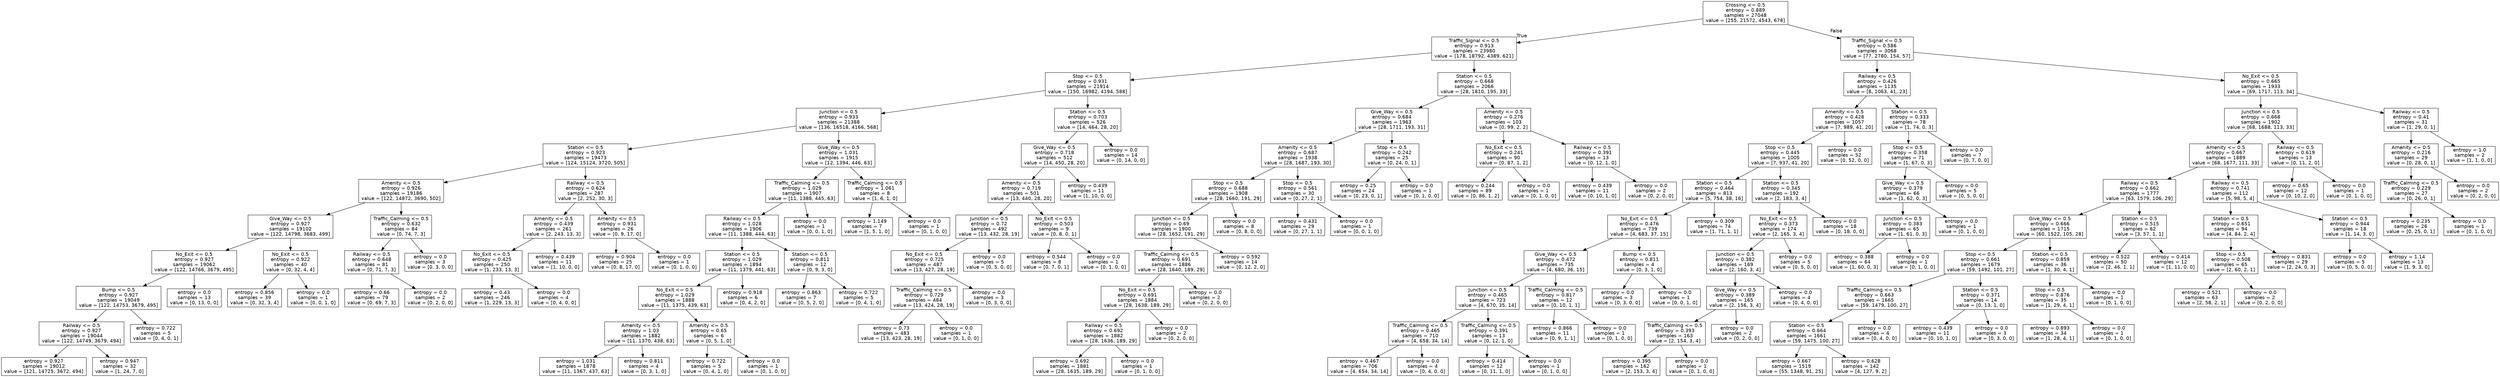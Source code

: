 digraph Tree {
node [shape=box, fontname="helvetica"] ;
edge [fontname="helvetica"] ;
0 [label="Crossing <= 0.5\nentropy = 0.889\nsamples = 27048\nvalue = [255, 21572, 4543, 678]"] ;
1 [label="Traffic_Signal <= 0.5\nentropy = 0.913\nsamples = 23980\nvalue = [178, 18792, 4389, 621]"] ;
0 -> 1 [labeldistance=2.5, labelangle=45, headlabel="True"] ;
2 [label="Stop <= 0.5\nentropy = 0.931\nsamples = 21914\nvalue = [150, 16982, 4194, 588]"] ;
1 -> 2 ;
3 [label="Junction <= 0.5\nentropy = 0.933\nsamples = 21388\nvalue = [136, 16518, 4166, 568]"] ;
2 -> 3 ;
4 [label="Station <= 0.5\nentropy = 0.923\nsamples = 19473\nvalue = [124, 15124, 3720, 505]"] ;
3 -> 4 ;
5 [label="Amenity <= 0.5\nentropy = 0.926\nsamples = 19186\nvalue = [122, 14872, 3690, 502]"] ;
4 -> 5 ;
6 [label="Give_Way <= 0.5\nentropy = 0.927\nsamples = 19102\nvalue = [122, 14798, 3683, 499]"] ;
5 -> 6 ;
7 [label="No_Exit <= 0.5\nentropy = 0.927\nsamples = 19062\nvalue = [122, 14766, 3679, 495]"] ;
6 -> 7 ;
8 [label="Bump <= 0.5\nentropy = 0.927\nsamples = 19049\nvalue = [122, 14753, 3679, 495]"] ;
7 -> 8 ;
9 [label="Railway <= 0.5\nentropy = 0.927\nsamples = 19044\nvalue = [122, 14749, 3679, 494]"] ;
8 -> 9 ;
10 [label="entropy = 0.927\nsamples = 19012\nvalue = [121, 14725, 3672, 494]"] ;
9 -> 10 ;
11 [label="entropy = 0.947\nsamples = 32\nvalue = [1, 24, 7, 0]"] ;
9 -> 11 ;
12 [label="entropy = 0.722\nsamples = 5\nvalue = [0, 4, 0, 1]"] ;
8 -> 12 ;
13 [label="entropy = 0.0\nsamples = 13\nvalue = [0, 13, 0, 0]"] ;
7 -> 13 ;
14 [label="No_Exit <= 0.5\nentropy = 0.922\nsamples = 40\nvalue = [0, 32, 4, 4]"] ;
6 -> 14 ;
15 [label="entropy = 0.856\nsamples = 39\nvalue = [0, 32, 3, 4]"] ;
14 -> 15 ;
16 [label="entropy = 0.0\nsamples = 1\nvalue = [0, 0, 1, 0]"] ;
14 -> 16 ;
17 [label="Traffic_Calming <= 0.5\nentropy = 0.632\nsamples = 84\nvalue = [0, 74, 7, 3]"] ;
5 -> 17 ;
18 [label="Railway <= 0.5\nentropy = 0.648\nsamples = 81\nvalue = [0, 71, 7, 3]"] ;
17 -> 18 ;
19 [label="entropy = 0.66\nsamples = 79\nvalue = [0, 69, 7, 3]"] ;
18 -> 19 ;
20 [label="entropy = 0.0\nsamples = 2\nvalue = [0, 2, 0, 0]"] ;
18 -> 20 ;
21 [label="entropy = 0.0\nsamples = 3\nvalue = [0, 3, 0, 0]"] ;
17 -> 21 ;
22 [label="Railway <= 0.5\nentropy = 0.624\nsamples = 287\nvalue = [2, 252, 30, 3]"] ;
4 -> 22 ;
23 [label="Amenity <= 0.5\nentropy = 0.439\nsamples = 261\nvalue = [2, 243, 13, 3]"] ;
22 -> 23 ;
24 [label="No_Exit <= 0.5\nentropy = 0.425\nsamples = 250\nvalue = [1, 233, 13, 3]"] ;
23 -> 24 ;
25 [label="entropy = 0.43\nsamples = 246\nvalue = [1, 229, 13, 3]"] ;
24 -> 25 ;
26 [label="entropy = 0.0\nsamples = 4\nvalue = [0, 4, 0, 0]"] ;
24 -> 26 ;
27 [label="entropy = 0.439\nsamples = 11\nvalue = [1, 10, 0, 0]"] ;
23 -> 27 ;
28 [label="Amenity <= 0.5\nentropy = 0.931\nsamples = 26\nvalue = [0, 9, 17, 0]"] ;
22 -> 28 ;
29 [label="entropy = 0.904\nsamples = 25\nvalue = [0, 8, 17, 0]"] ;
28 -> 29 ;
30 [label="entropy = 0.0\nsamples = 1\nvalue = [0, 1, 0, 0]"] ;
28 -> 30 ;
31 [label="Give_Way <= 0.5\nentropy = 1.031\nsamples = 1915\nvalue = [12, 1394, 446, 63]"] ;
3 -> 31 ;
32 [label="Traffic_Calming <= 0.5\nentropy = 1.029\nsamples = 1907\nvalue = [11, 1388, 445, 63]"] ;
31 -> 32 ;
33 [label="Railway <= 0.5\nentropy = 1.028\nsamples = 1906\nvalue = [11, 1388, 444, 63]"] ;
32 -> 33 ;
34 [label="Station <= 0.5\nentropy = 1.029\nsamples = 1894\nvalue = [11, 1379, 441, 63]"] ;
33 -> 34 ;
35 [label="No_Exit <= 0.5\nentropy = 1.029\nsamples = 1888\nvalue = [11, 1375, 439, 63]"] ;
34 -> 35 ;
36 [label="Amenity <= 0.5\nentropy = 1.03\nsamples = 1882\nvalue = [11, 1370, 438, 63]"] ;
35 -> 36 ;
37 [label="entropy = 1.031\nsamples = 1878\nvalue = [11, 1367, 437, 63]"] ;
36 -> 37 ;
38 [label="entropy = 0.811\nsamples = 4\nvalue = [0, 3, 1, 0]"] ;
36 -> 38 ;
39 [label="Amenity <= 0.5\nentropy = 0.65\nsamples = 6\nvalue = [0, 5, 1, 0]"] ;
35 -> 39 ;
40 [label="entropy = 0.722\nsamples = 5\nvalue = [0, 4, 1, 0]"] ;
39 -> 40 ;
41 [label="entropy = 0.0\nsamples = 1\nvalue = [0, 1, 0, 0]"] ;
39 -> 41 ;
42 [label="entropy = 0.918\nsamples = 6\nvalue = [0, 4, 2, 0]"] ;
34 -> 42 ;
43 [label="Station <= 0.5\nentropy = 0.811\nsamples = 12\nvalue = [0, 9, 3, 0]"] ;
33 -> 43 ;
44 [label="entropy = 0.863\nsamples = 7\nvalue = [0, 5, 2, 0]"] ;
43 -> 44 ;
45 [label="entropy = 0.722\nsamples = 5\nvalue = [0, 4, 1, 0]"] ;
43 -> 45 ;
46 [label="entropy = 0.0\nsamples = 1\nvalue = [0, 0, 1, 0]"] ;
32 -> 46 ;
47 [label="Traffic_Calming <= 0.5\nentropy = 1.061\nsamples = 8\nvalue = [1, 6, 1, 0]"] ;
31 -> 47 ;
48 [label="entropy = 1.149\nsamples = 7\nvalue = [1, 5, 1, 0]"] ;
47 -> 48 ;
49 [label="entropy = 0.0\nsamples = 1\nvalue = [0, 1, 0, 0]"] ;
47 -> 49 ;
50 [label="Station <= 0.5\nentropy = 0.703\nsamples = 526\nvalue = [14, 464, 28, 20]"] ;
2 -> 50 ;
51 [label="Give_Way <= 0.5\nentropy = 0.718\nsamples = 512\nvalue = [14, 450, 28, 20]"] ;
50 -> 51 ;
52 [label="Amenity <= 0.5\nentropy = 0.719\nsamples = 501\nvalue = [13, 440, 28, 20]"] ;
51 -> 52 ;
53 [label="Junction <= 0.5\nentropy = 0.72\nsamples = 492\nvalue = [13, 432, 28, 19]"] ;
52 -> 53 ;
54 [label="No_Exit <= 0.5\nentropy = 0.725\nsamples = 487\nvalue = [13, 427, 28, 19]"] ;
53 -> 54 ;
55 [label="Traffic_Calming <= 0.5\nentropy = 0.729\nsamples = 484\nvalue = [13, 424, 28, 19]"] ;
54 -> 55 ;
56 [label="entropy = 0.73\nsamples = 483\nvalue = [13, 423, 28, 19]"] ;
55 -> 56 ;
57 [label="entropy = 0.0\nsamples = 1\nvalue = [0, 1, 0, 0]"] ;
55 -> 57 ;
58 [label="entropy = 0.0\nsamples = 3\nvalue = [0, 3, 0, 0]"] ;
54 -> 58 ;
59 [label="entropy = 0.0\nsamples = 5\nvalue = [0, 5, 0, 0]"] ;
53 -> 59 ;
60 [label="No_Exit <= 0.5\nentropy = 0.503\nsamples = 9\nvalue = [0, 8, 0, 1]"] ;
52 -> 60 ;
61 [label="entropy = 0.544\nsamples = 8\nvalue = [0, 7, 0, 1]"] ;
60 -> 61 ;
62 [label="entropy = 0.0\nsamples = 1\nvalue = [0, 1, 0, 0]"] ;
60 -> 62 ;
63 [label="entropy = 0.439\nsamples = 11\nvalue = [1, 10, 0, 0]"] ;
51 -> 63 ;
64 [label="entropy = 0.0\nsamples = 14\nvalue = [0, 14, 0, 0]"] ;
50 -> 64 ;
65 [label="Station <= 0.5\nentropy = 0.668\nsamples = 2066\nvalue = [28, 1810, 195, 33]"] ;
1 -> 65 ;
66 [label="Give_Way <= 0.5\nentropy = 0.684\nsamples = 1963\nvalue = [28, 1711, 193, 31]"] ;
65 -> 66 ;
67 [label="Amenity <= 0.5\nentropy = 0.687\nsamples = 1938\nvalue = [28, 1687, 193, 30]"] ;
66 -> 67 ;
68 [label="Stop <= 0.5\nentropy = 0.688\nsamples = 1908\nvalue = [28, 1660, 191, 29]"] ;
67 -> 68 ;
69 [label="Junction <= 0.5\nentropy = 0.69\nsamples = 1900\nvalue = [28, 1652, 191, 29]"] ;
68 -> 69 ;
70 [label="Traffic_Calming <= 0.5\nentropy = 0.691\nsamples = 1886\nvalue = [28, 1640, 189, 29]"] ;
69 -> 70 ;
71 [label="No_Exit <= 0.5\nentropy = 0.691\nsamples = 1884\nvalue = [28, 1638, 189, 29]"] ;
70 -> 71 ;
72 [label="Railway <= 0.5\nentropy = 0.692\nsamples = 1882\nvalue = [28, 1636, 189, 29]"] ;
71 -> 72 ;
73 [label="entropy = 0.692\nsamples = 1881\nvalue = [28, 1635, 189, 29]"] ;
72 -> 73 ;
74 [label="entropy = 0.0\nsamples = 1\nvalue = [0, 1, 0, 0]"] ;
72 -> 74 ;
75 [label="entropy = 0.0\nsamples = 2\nvalue = [0, 2, 0, 0]"] ;
71 -> 75 ;
76 [label="entropy = 0.0\nsamples = 2\nvalue = [0, 2, 0, 0]"] ;
70 -> 76 ;
77 [label="entropy = 0.592\nsamples = 14\nvalue = [0, 12, 2, 0]"] ;
69 -> 77 ;
78 [label="entropy = 0.0\nsamples = 8\nvalue = [0, 8, 0, 0]"] ;
68 -> 78 ;
79 [label="Stop <= 0.5\nentropy = 0.561\nsamples = 30\nvalue = [0, 27, 2, 1]"] ;
67 -> 79 ;
80 [label="entropy = 0.431\nsamples = 29\nvalue = [0, 27, 1, 1]"] ;
79 -> 80 ;
81 [label="entropy = 0.0\nsamples = 1\nvalue = [0, 0, 1, 0]"] ;
79 -> 81 ;
82 [label="Stop <= 0.5\nentropy = 0.242\nsamples = 25\nvalue = [0, 24, 0, 1]"] ;
66 -> 82 ;
83 [label="entropy = 0.25\nsamples = 24\nvalue = [0, 23, 0, 1]"] ;
82 -> 83 ;
84 [label="entropy = 0.0\nsamples = 1\nvalue = [0, 1, 0, 0]"] ;
82 -> 84 ;
85 [label="Amenity <= 0.5\nentropy = 0.276\nsamples = 103\nvalue = [0, 99, 2, 2]"] ;
65 -> 85 ;
86 [label="No_Exit <= 0.5\nentropy = 0.241\nsamples = 90\nvalue = [0, 87, 1, 2]"] ;
85 -> 86 ;
87 [label="entropy = 0.244\nsamples = 89\nvalue = [0, 86, 1, 2]"] ;
86 -> 87 ;
88 [label="entropy = 0.0\nsamples = 1\nvalue = [0, 1, 0, 0]"] ;
86 -> 88 ;
89 [label="Railway <= 0.5\nentropy = 0.391\nsamples = 13\nvalue = [0, 12, 1, 0]"] ;
85 -> 89 ;
90 [label="entropy = 0.439\nsamples = 11\nvalue = [0, 10, 1, 0]"] ;
89 -> 90 ;
91 [label="entropy = 0.0\nsamples = 2\nvalue = [0, 2, 0, 0]"] ;
89 -> 91 ;
92 [label="Traffic_Signal <= 0.5\nentropy = 0.586\nsamples = 3068\nvalue = [77, 2780, 154, 57]"] ;
0 -> 92 [labeldistance=2.5, labelangle=-45, headlabel="False"] ;
93 [label="Railway <= 0.5\nentropy = 0.426\nsamples = 1135\nvalue = [8, 1063, 41, 23]"] ;
92 -> 93 ;
94 [label="Amenity <= 0.5\nentropy = 0.428\nsamples = 1057\nvalue = [7, 989, 41, 20]"] ;
93 -> 94 ;
95 [label="Stop <= 0.5\nentropy = 0.445\nsamples = 1005\nvalue = [7, 937, 41, 20]"] ;
94 -> 95 ;
96 [label="Station <= 0.5\nentropy = 0.464\nsamples = 813\nvalue = [5, 754, 38, 16]"] ;
95 -> 96 ;
97 [label="No_Exit <= 0.5\nentropy = 0.476\nsamples = 739\nvalue = [4, 683, 37, 15]"] ;
96 -> 97 ;
98 [label="Give_Way <= 0.5\nentropy = 0.472\nsamples = 735\nvalue = [4, 680, 36, 15]"] ;
97 -> 98 ;
99 [label="Junction <= 0.5\nentropy = 0.465\nsamples = 723\nvalue = [4, 670, 35, 14]"] ;
98 -> 99 ;
100 [label="Traffic_Calming <= 0.5\nentropy = 0.465\nsamples = 710\nvalue = [4, 658, 34, 14]"] ;
99 -> 100 ;
101 [label="entropy = 0.467\nsamples = 706\nvalue = [4, 654, 34, 14]"] ;
100 -> 101 ;
102 [label="entropy = 0.0\nsamples = 4\nvalue = [0, 4, 0, 0]"] ;
100 -> 102 ;
103 [label="Traffic_Calming <= 0.5\nentropy = 0.391\nsamples = 13\nvalue = [0, 12, 1, 0]"] ;
99 -> 103 ;
104 [label="entropy = 0.414\nsamples = 12\nvalue = [0, 11, 1, 0]"] ;
103 -> 104 ;
105 [label="entropy = 0.0\nsamples = 1\nvalue = [0, 1, 0, 0]"] ;
103 -> 105 ;
106 [label="Traffic_Calming <= 0.5\nentropy = 0.817\nsamples = 12\nvalue = [0, 10, 1, 1]"] ;
98 -> 106 ;
107 [label="entropy = 0.866\nsamples = 11\nvalue = [0, 9, 1, 1]"] ;
106 -> 107 ;
108 [label="entropy = 0.0\nsamples = 1\nvalue = [0, 1, 0, 0]"] ;
106 -> 108 ;
109 [label="Bump <= 0.5\nentropy = 0.811\nsamples = 4\nvalue = [0, 3, 1, 0]"] ;
97 -> 109 ;
110 [label="entropy = 0.0\nsamples = 3\nvalue = [0, 3, 0, 0]"] ;
109 -> 110 ;
111 [label="entropy = 0.0\nsamples = 1\nvalue = [0, 0, 1, 0]"] ;
109 -> 111 ;
112 [label="entropy = 0.309\nsamples = 74\nvalue = [1, 71, 1, 1]"] ;
96 -> 112 ;
113 [label="Station <= 0.5\nentropy = 0.345\nsamples = 192\nvalue = [2, 183, 3, 4]"] ;
95 -> 113 ;
114 [label="No_Exit <= 0.5\nentropy = 0.373\nsamples = 174\nvalue = [2, 165, 3, 4]"] ;
113 -> 114 ;
115 [label="Junction <= 0.5\nentropy = 0.382\nsamples = 169\nvalue = [2, 160, 3, 4]"] ;
114 -> 115 ;
116 [label="Give_Way <= 0.5\nentropy = 0.389\nsamples = 165\nvalue = [2, 156, 3, 4]"] ;
115 -> 116 ;
117 [label="Traffic_Calming <= 0.5\nentropy = 0.393\nsamples = 163\nvalue = [2, 154, 3, 4]"] ;
116 -> 117 ;
118 [label="entropy = 0.395\nsamples = 162\nvalue = [2, 153, 3, 4]"] ;
117 -> 118 ;
119 [label="entropy = 0.0\nsamples = 1\nvalue = [0, 1, 0, 0]"] ;
117 -> 119 ;
120 [label="entropy = 0.0\nsamples = 2\nvalue = [0, 2, 0, 0]"] ;
116 -> 120 ;
121 [label="entropy = 0.0\nsamples = 4\nvalue = [0, 4, 0, 0]"] ;
115 -> 121 ;
122 [label="entropy = 0.0\nsamples = 5\nvalue = [0, 5, 0, 0]"] ;
114 -> 122 ;
123 [label="entropy = 0.0\nsamples = 18\nvalue = [0, 18, 0, 0]"] ;
113 -> 123 ;
124 [label="entropy = 0.0\nsamples = 52\nvalue = [0, 52, 0, 0]"] ;
94 -> 124 ;
125 [label="Station <= 0.5\nentropy = 0.333\nsamples = 78\nvalue = [1, 74, 0, 3]"] ;
93 -> 125 ;
126 [label="Stop <= 0.5\nentropy = 0.358\nsamples = 71\nvalue = [1, 67, 0, 3]"] ;
125 -> 126 ;
127 [label="Give_Way <= 0.5\nentropy = 0.379\nsamples = 66\nvalue = [1, 62, 0, 3]"] ;
126 -> 127 ;
128 [label="Junction <= 0.5\nentropy = 0.383\nsamples = 65\nvalue = [1, 61, 0, 3]"] ;
127 -> 128 ;
129 [label="entropy = 0.388\nsamples = 64\nvalue = [1, 60, 0, 3]"] ;
128 -> 129 ;
130 [label="entropy = 0.0\nsamples = 1\nvalue = [0, 1, 0, 0]"] ;
128 -> 130 ;
131 [label="entropy = 0.0\nsamples = 1\nvalue = [0, 1, 0, 0]"] ;
127 -> 131 ;
132 [label="entropy = 0.0\nsamples = 5\nvalue = [0, 5, 0, 0]"] ;
126 -> 132 ;
133 [label="entropy = 0.0\nsamples = 7\nvalue = [0, 7, 0, 0]"] ;
125 -> 133 ;
134 [label="No_Exit <= 0.5\nentropy = 0.665\nsamples = 1933\nvalue = [69, 1717, 113, 34]"] ;
92 -> 134 ;
135 [label="Junction <= 0.5\nentropy = 0.668\nsamples = 1902\nvalue = [68, 1688, 113, 33]"] ;
134 -> 135 ;
136 [label="Amenity <= 0.5\nentropy = 0.667\nsamples = 1889\nvalue = [68, 1677, 111, 33]"] ;
135 -> 136 ;
137 [label="Railway <= 0.5\nentropy = 0.662\nsamples = 1777\nvalue = [63, 1579, 106, 29]"] ;
136 -> 137 ;
138 [label="Give_Way <= 0.5\nentropy = 0.666\nsamples = 1715\nvalue = [60, 1522, 105, 28]"] ;
137 -> 138 ;
139 [label="Stop <= 0.5\nentropy = 0.661\nsamples = 1679\nvalue = [59, 1492, 101, 27]"] ;
138 -> 139 ;
140 [label="Traffic_Calming <= 0.5\nentropy = 0.663\nsamples = 1665\nvalue = [59, 1479, 100, 27]"] ;
139 -> 140 ;
141 [label="Station <= 0.5\nentropy = 0.664\nsamples = 1661\nvalue = [59, 1475, 100, 27]"] ;
140 -> 141 ;
142 [label="entropy = 0.667\nsamples = 1519\nvalue = [55, 1348, 91, 25]"] ;
141 -> 142 ;
143 [label="entropy = 0.628\nsamples = 142\nvalue = [4, 127, 9, 2]"] ;
141 -> 143 ;
144 [label="entropy = 0.0\nsamples = 4\nvalue = [0, 4, 0, 0]"] ;
140 -> 144 ;
145 [label="Station <= 0.5\nentropy = 0.371\nsamples = 14\nvalue = [0, 13, 1, 0]"] ;
139 -> 145 ;
146 [label="entropy = 0.439\nsamples = 11\nvalue = [0, 10, 1, 0]"] ;
145 -> 146 ;
147 [label="entropy = 0.0\nsamples = 3\nvalue = [0, 3, 0, 0]"] ;
145 -> 147 ;
148 [label="Station <= 0.5\nentropy = 0.859\nsamples = 36\nvalue = [1, 30, 4, 1]"] ;
138 -> 148 ;
149 [label="Stop <= 0.5\nentropy = 0.876\nsamples = 35\nvalue = [1, 29, 4, 1]"] ;
148 -> 149 ;
150 [label="entropy = 0.893\nsamples = 34\nvalue = [1, 28, 4, 1]"] ;
149 -> 150 ;
151 [label="entropy = 0.0\nsamples = 1\nvalue = [0, 1, 0, 0]"] ;
149 -> 151 ;
152 [label="entropy = 0.0\nsamples = 1\nvalue = [0, 1, 0, 0]"] ;
148 -> 152 ;
153 [label="Station <= 0.5\nentropy = 0.515\nsamples = 62\nvalue = [3, 57, 1, 1]"] ;
137 -> 153 ;
154 [label="entropy = 0.522\nsamples = 50\nvalue = [2, 46, 1, 1]"] ;
153 -> 154 ;
155 [label="entropy = 0.414\nsamples = 12\nvalue = [1, 11, 0, 0]"] ;
153 -> 155 ;
156 [label="Railway <= 0.5\nentropy = 0.741\nsamples = 112\nvalue = [5, 98, 5, 4]"] ;
136 -> 156 ;
157 [label="Station <= 0.5\nentropy = 0.651\nsamples = 94\nvalue = [4, 84, 2, 4]"] ;
156 -> 157 ;
158 [label="Stop <= 0.5\nentropy = 0.508\nsamples = 65\nvalue = [2, 60, 2, 1]"] ;
157 -> 158 ;
159 [label="entropy = 0.521\nsamples = 63\nvalue = [2, 58, 2, 1]"] ;
158 -> 159 ;
160 [label="entropy = 0.0\nsamples = 2\nvalue = [0, 2, 0, 0]"] ;
158 -> 160 ;
161 [label="entropy = 0.831\nsamples = 29\nvalue = [2, 24, 0, 3]"] ;
157 -> 161 ;
162 [label="Station <= 0.5\nentropy = 0.944\nsamples = 18\nvalue = [1, 14, 3, 0]"] ;
156 -> 162 ;
163 [label="entropy = 0.0\nsamples = 5\nvalue = [0, 5, 0, 0]"] ;
162 -> 163 ;
164 [label="entropy = 1.14\nsamples = 13\nvalue = [1, 9, 3, 0]"] ;
162 -> 164 ;
165 [label="Railway <= 0.5\nentropy = 0.619\nsamples = 13\nvalue = [0, 11, 2, 0]"] ;
135 -> 165 ;
166 [label="entropy = 0.65\nsamples = 12\nvalue = [0, 10, 2, 0]"] ;
165 -> 166 ;
167 [label="entropy = 0.0\nsamples = 1\nvalue = [0, 1, 0, 0]"] ;
165 -> 167 ;
168 [label="Railway <= 0.5\nentropy = 0.41\nsamples = 31\nvalue = [1, 29, 0, 1]"] ;
134 -> 168 ;
169 [label="Amenity <= 0.5\nentropy = 0.216\nsamples = 29\nvalue = [0, 28, 0, 1]"] ;
168 -> 169 ;
170 [label="Traffic_Calming <= 0.5\nentropy = 0.229\nsamples = 27\nvalue = [0, 26, 0, 1]"] ;
169 -> 170 ;
171 [label="entropy = 0.235\nsamples = 26\nvalue = [0, 25, 0, 1]"] ;
170 -> 171 ;
172 [label="entropy = 0.0\nsamples = 1\nvalue = [0, 1, 0, 0]"] ;
170 -> 172 ;
173 [label="entropy = 0.0\nsamples = 2\nvalue = [0, 2, 0, 0]"] ;
169 -> 173 ;
174 [label="entropy = 1.0\nsamples = 2\nvalue = [1, 1, 0, 0]"] ;
168 -> 174 ;
}